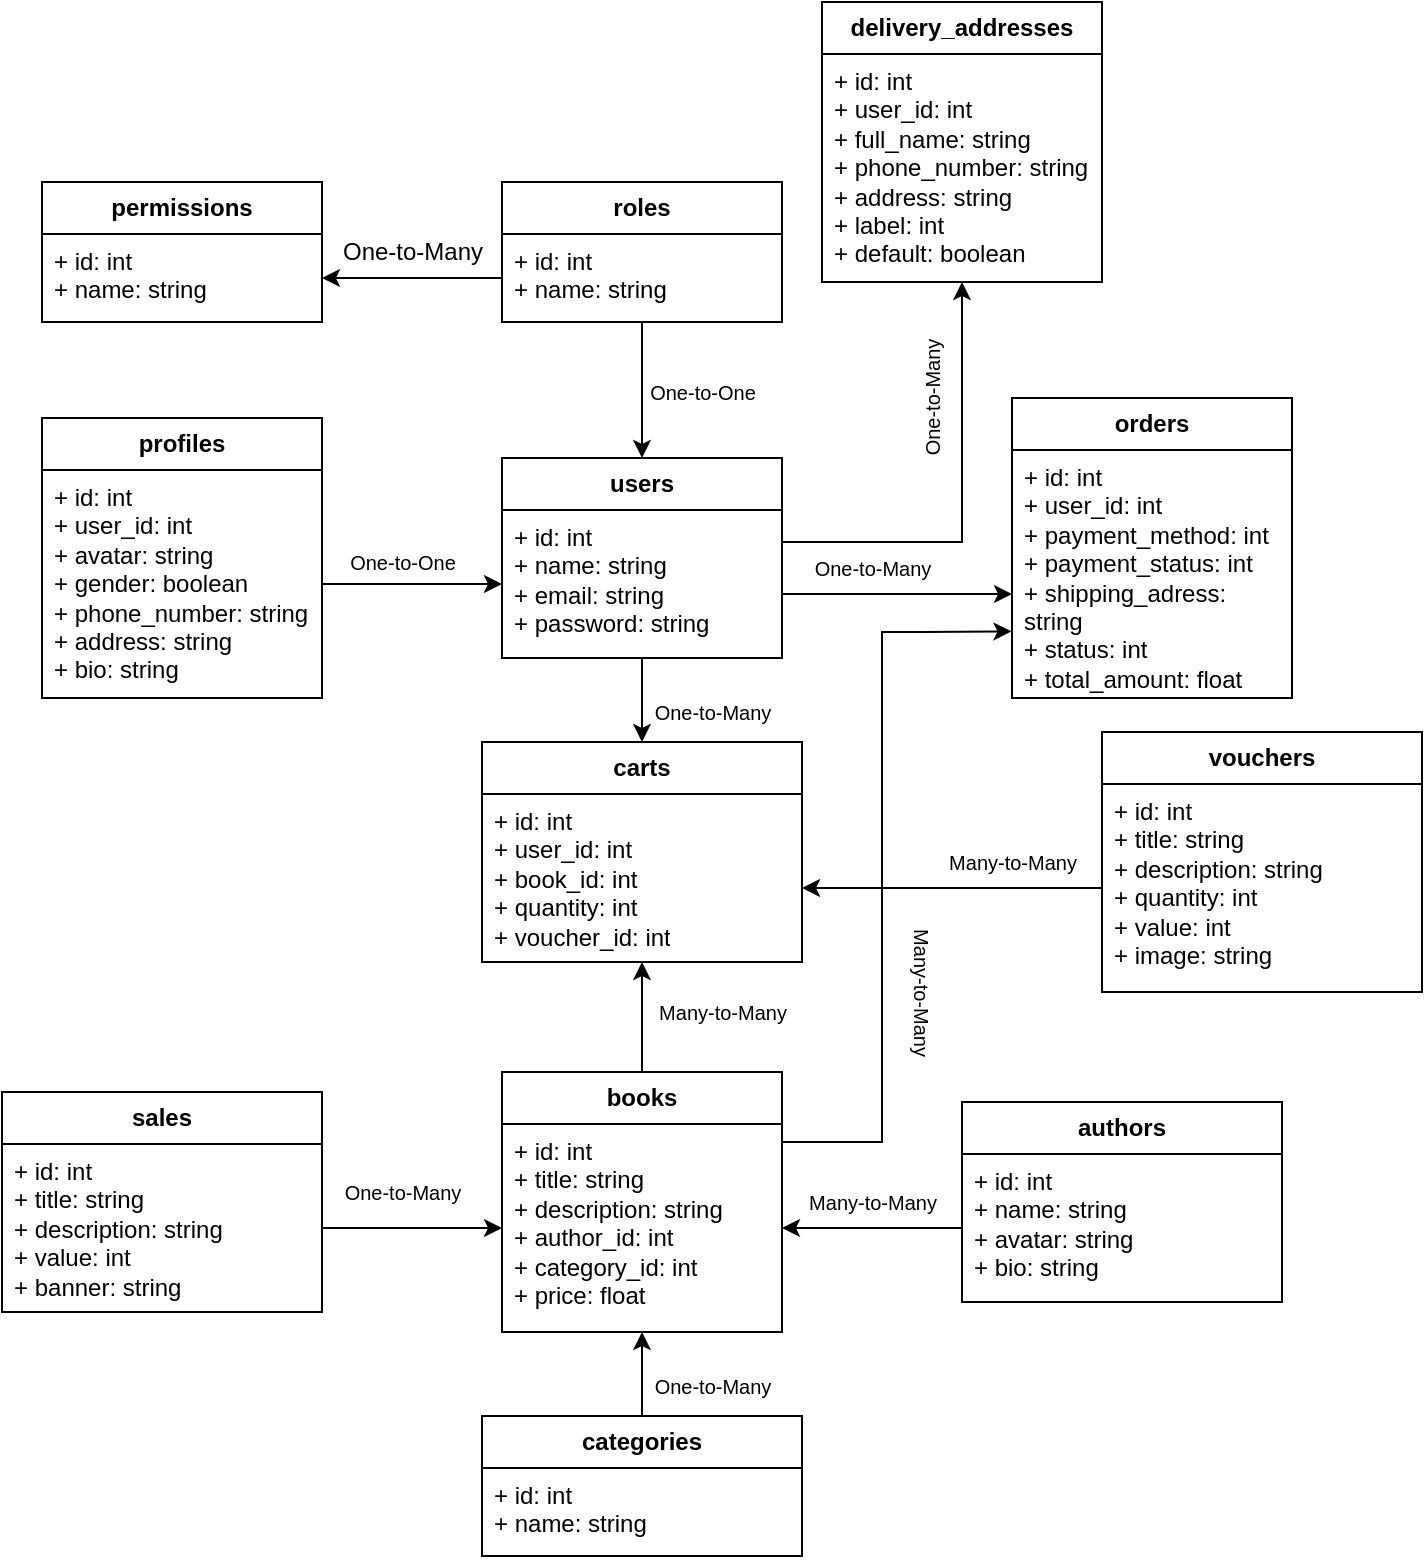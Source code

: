 <mxfile version="24.3.1" type="github">
  <diagram name="Trang-1" id="q1nApXIHh48X9Z10inhE">
    <mxGraphModel dx="212" dy="116" grid="1" gridSize="10" guides="1" tooltips="1" connect="1" arrows="1" fold="1" page="1" pageScale="1" pageWidth="1654" pageHeight="1169" math="0" shadow="0">
      <root>
        <mxCell id="0" />
        <mxCell id="1" parent="0" />
        <mxCell id="94nfI3XRYAJ-UsViNRin-1" value="&lt;b&gt;users&lt;/b&gt;" style="swimlane;fontStyle=0;childLayout=stackLayout;horizontal=1;startSize=26;fillColor=none;horizontalStack=0;resizeParent=1;resizeParentMax=0;resizeLast=0;collapsible=1;marginBottom=0;whiteSpace=wrap;html=1;" parent="1" vertex="1">
          <mxGeometry x="740" y="418" width="140" height="100" as="geometry">
            <mxRectangle x="110" y="70" width="70" height="30" as="alternateBounds" />
          </mxGeometry>
        </mxCell>
        <mxCell id="94nfI3XRYAJ-UsViNRin-3" value="&lt;div&gt;+ id: int&lt;/div&gt;&lt;div&gt;+ name: string&lt;/div&gt;+ email: string&lt;div&gt;+ password: string&lt;/div&gt;" style="text;strokeColor=none;fillColor=none;align=left;verticalAlign=top;spacingLeft=4;spacingRight=4;overflow=hidden;rotatable=0;points=[[0,0.5],[1,0.5]];portConstraint=eastwest;whiteSpace=wrap;html=1;" parent="94nfI3XRYAJ-UsViNRin-1" vertex="1">
          <mxGeometry y="26" width="140" height="74" as="geometry" />
        </mxCell>
        <mxCell id="94nfI3XRYAJ-UsViNRin-6" value="&lt;b&gt;profiles&lt;/b&gt;" style="swimlane;fontStyle=0;childLayout=stackLayout;horizontal=1;startSize=26;fillColor=none;horizontalStack=0;resizeParent=1;resizeParentMax=0;resizeLast=0;collapsible=1;marginBottom=0;whiteSpace=wrap;html=1;" parent="1" vertex="1">
          <mxGeometry x="510" y="398" width="140" height="140" as="geometry">
            <mxRectangle x="110" y="70" width="70" height="30" as="alternateBounds" />
          </mxGeometry>
        </mxCell>
        <mxCell id="94nfI3XRYAJ-UsViNRin-7" value="&lt;div&gt;+ id: int&lt;/div&gt;&lt;div&gt;+ user_id: int&lt;/div&gt;&lt;div&gt;+ avatar: string&lt;/div&gt;&lt;div&gt;+ gender: boolean&lt;/div&gt;&lt;div&gt;+ phone_number: string&lt;/div&gt;&lt;div&gt;+ address: string&lt;/div&gt;+ bio: string" style="text;strokeColor=none;fillColor=none;align=left;verticalAlign=top;spacingLeft=4;spacingRight=4;overflow=hidden;rotatable=0;points=[[0,0.5],[1,0.5]];portConstraint=eastwest;whiteSpace=wrap;html=1;" parent="94nfI3XRYAJ-UsViNRin-6" vertex="1">
          <mxGeometry y="26" width="140" height="114" as="geometry" />
        </mxCell>
        <mxCell id="94nfI3XRYAJ-UsViNRin-9" value="One-to-One" style="text;html=1;align=center;verticalAlign=middle;resizable=0;points=[];autosize=1;strokeColor=none;fillColor=none;fontSize=10;" parent="1" vertex="1">
          <mxGeometry x="650" y="455" width="80" height="30" as="geometry" />
        </mxCell>
        <mxCell id="94nfI3XRYAJ-UsViNRin-10" value="&lt;b&gt;roles&lt;/b&gt;" style="swimlane;fontStyle=0;childLayout=stackLayout;horizontal=1;startSize=26;fillColor=none;horizontalStack=0;resizeParent=1;resizeParentMax=0;resizeLast=0;collapsible=1;marginBottom=0;whiteSpace=wrap;html=1;" parent="1" vertex="1">
          <mxGeometry x="740" y="280" width="140" height="70" as="geometry">
            <mxRectangle x="110" y="70" width="70" height="30" as="alternateBounds" />
          </mxGeometry>
        </mxCell>
        <mxCell id="94nfI3XRYAJ-UsViNRin-11" value="&lt;div&gt;+ id: int&lt;/div&gt;&lt;div&gt;+ name: string&lt;/div&gt;" style="text;strokeColor=none;fillColor=none;align=left;verticalAlign=top;spacingLeft=4;spacingRight=4;overflow=hidden;rotatable=0;points=[[0,0.5],[1,0.5]];portConstraint=eastwest;whiteSpace=wrap;html=1;" parent="94nfI3XRYAJ-UsViNRin-10" vertex="1">
          <mxGeometry y="26" width="140" height="44" as="geometry" />
        </mxCell>
        <mxCell id="94nfI3XRYAJ-UsViNRin-13" value="One-to-One" style="text;html=1;align=center;verticalAlign=middle;resizable=0;points=[];autosize=1;strokeColor=none;fillColor=none;fontSize=10;" parent="1" vertex="1">
          <mxGeometry x="800" y="370" width="80" height="30" as="geometry" />
        </mxCell>
        <mxCell id="94nfI3XRYAJ-UsViNRin-24" value="" style="edgeStyle=orthogonalEdgeStyle;rounded=0;orthogonalLoop=1;jettySize=auto;html=1;exitX=0.5;exitY=0;exitDx=0;exitDy=0;" parent="1" source="94nfI3XRYAJ-UsViNRin-22" target="94nfI3XRYAJ-UsViNRin-14" edge="1">
          <mxGeometry relative="1" as="geometry">
            <Array as="points" />
          </mxGeometry>
        </mxCell>
        <mxCell id="94nfI3XRYAJ-UsViNRin-33" value="" style="edgeStyle=orthogonalEdgeStyle;rounded=0;orthogonalLoop=1;jettySize=auto;html=1;" parent="1" source="94nfI3XRYAJ-UsViNRin-14" target="94nfI3XRYAJ-UsViNRin-27" edge="1">
          <mxGeometry relative="1" as="geometry">
            <Array as="points">
              <mxPoint x="810" y="640" />
              <mxPoint x="810" y="640" />
            </Array>
          </mxGeometry>
        </mxCell>
        <mxCell id="94nfI3XRYAJ-UsViNRin-14" value="&lt;b&gt;books&lt;/b&gt;" style="swimlane;fontStyle=0;childLayout=stackLayout;horizontal=1;startSize=26;fillColor=none;horizontalStack=0;resizeParent=1;resizeParentMax=0;resizeLast=0;collapsible=1;marginBottom=0;whiteSpace=wrap;html=1;" parent="1" vertex="1">
          <mxGeometry x="740" y="725" width="140" height="130" as="geometry">
            <mxRectangle x="110" y="70" width="70" height="30" as="alternateBounds" />
          </mxGeometry>
        </mxCell>
        <mxCell id="94nfI3XRYAJ-UsViNRin-15" value="&lt;div&gt;+ id: int&lt;/div&gt;&lt;div&gt;+ title: string&lt;/div&gt;+ description: string&lt;div&gt;+ author_id: int&lt;/div&gt;&lt;div&gt;+ category_id: int&lt;/div&gt;&lt;div&gt;+ price: float&lt;/div&gt;" style="text;strokeColor=none;fillColor=none;align=left;verticalAlign=top;spacingLeft=4;spacingRight=4;overflow=hidden;rotatable=0;points=[[0,0.5],[1,0.5]];portConstraint=eastwest;whiteSpace=wrap;html=1;" parent="94nfI3XRYAJ-UsViNRin-14" vertex="1">
          <mxGeometry y="26" width="140" height="104" as="geometry" />
        </mxCell>
        <mxCell id="94nfI3XRYAJ-UsViNRin-18" value="&lt;b&gt;authors&lt;/b&gt;" style="swimlane;fontStyle=0;childLayout=stackLayout;horizontal=1;startSize=26;fillColor=none;horizontalStack=0;resizeParent=1;resizeParentMax=0;resizeLast=0;collapsible=1;marginBottom=0;whiteSpace=wrap;html=1;" parent="1" vertex="1">
          <mxGeometry x="970" y="740" width="160" height="100" as="geometry">
            <mxRectangle x="110" y="70" width="70" height="30" as="alternateBounds" />
          </mxGeometry>
        </mxCell>
        <mxCell id="94nfI3XRYAJ-UsViNRin-19" value="&lt;div&gt;+ id: int&lt;/div&gt;&lt;div&gt;+ name: string&lt;/div&gt;+ avatar: string&lt;div&gt;+ bio: string&lt;/div&gt;" style="text;strokeColor=none;fillColor=none;align=left;verticalAlign=top;spacingLeft=4;spacingRight=4;overflow=hidden;rotatable=0;points=[[0,0.5],[1,0.5]];portConstraint=eastwest;whiteSpace=wrap;html=1;" parent="94nfI3XRYAJ-UsViNRin-18" vertex="1">
          <mxGeometry y="26" width="160" height="74" as="geometry" />
        </mxCell>
        <mxCell id="94nfI3XRYAJ-UsViNRin-21" value="Many-to-Many" style="text;html=1;align=center;verticalAlign=middle;resizable=0;points=[];autosize=1;strokeColor=none;fillColor=none;fontSize=10;" parent="1" vertex="1">
          <mxGeometry x="880" y="775" width="90" height="30" as="geometry" />
        </mxCell>
        <mxCell id="94nfI3XRYAJ-UsViNRin-22" value="&lt;b&gt;categories&lt;/b&gt;" style="swimlane;fontStyle=0;childLayout=stackLayout;horizontal=1;startSize=26;fillColor=none;horizontalStack=0;resizeParent=1;resizeParentMax=0;resizeLast=0;collapsible=1;marginBottom=0;whiteSpace=wrap;html=1;" parent="1" vertex="1">
          <mxGeometry x="730" y="897" width="160" height="70" as="geometry">
            <mxRectangle x="110" y="70" width="70" height="30" as="alternateBounds" />
          </mxGeometry>
        </mxCell>
        <mxCell id="94nfI3XRYAJ-UsViNRin-23" value="&lt;div&gt;+ id: int&lt;/div&gt;&lt;div&gt;+ name: string&lt;/div&gt;" style="text;strokeColor=none;fillColor=none;align=left;verticalAlign=top;spacingLeft=4;spacingRight=4;overflow=hidden;rotatable=0;points=[[0,0.5],[1,0.5]];portConstraint=eastwest;whiteSpace=wrap;html=1;" parent="94nfI3XRYAJ-UsViNRin-22" vertex="1">
          <mxGeometry y="26" width="160" height="44" as="geometry" />
        </mxCell>
        <mxCell id="94nfI3XRYAJ-UsViNRin-25" value="One-to-Many" style="text;html=1;align=center;verticalAlign=middle;resizable=0;points=[];autosize=1;strokeColor=none;fillColor=none;fontSize=10;" parent="1" vertex="1">
          <mxGeometry x="805" y="867" width="80" height="30" as="geometry" />
        </mxCell>
        <mxCell id="94nfI3XRYAJ-UsViNRin-26" value="&lt;b&gt;carts&lt;/b&gt;" style="swimlane;fontStyle=0;childLayout=stackLayout;horizontal=1;startSize=26;fillColor=none;horizontalStack=0;resizeParent=1;resizeParentMax=0;resizeLast=0;collapsible=1;marginBottom=0;whiteSpace=wrap;html=1;" parent="1" vertex="1">
          <mxGeometry x="730" y="560" width="160" height="110" as="geometry">
            <mxRectangle x="110" y="70" width="70" height="30" as="alternateBounds" />
          </mxGeometry>
        </mxCell>
        <mxCell id="94nfI3XRYAJ-UsViNRin-27" value="&lt;div&gt;+ id: int&lt;/div&gt;&lt;div&gt;+ user_id: int&lt;/div&gt;+ book_id: int&lt;div&gt;+ quantity: int&lt;/div&gt;&lt;div&gt;+ voucher_id: int&lt;/div&gt;" style="text;strokeColor=none;fillColor=none;align=left;verticalAlign=top;spacingLeft=4;spacingRight=4;overflow=hidden;rotatable=0;points=[[0,0.5],[1,0.5]];portConstraint=eastwest;whiteSpace=wrap;html=1;" parent="94nfI3XRYAJ-UsViNRin-26" vertex="1">
          <mxGeometry y="26" width="160" height="84" as="geometry" />
        </mxCell>
        <mxCell id="94nfI3XRYAJ-UsViNRin-28" value="" style="edgeStyle=orthogonalEdgeStyle;rounded=0;orthogonalLoop=1;jettySize=auto;html=1;" parent="1" source="94nfI3XRYAJ-UsViNRin-11" target="94nfI3XRYAJ-UsViNRin-1" edge="1">
          <mxGeometry relative="1" as="geometry">
            <Array as="points">
              <mxPoint x="810" y="360" />
              <mxPoint x="810" y="360" />
            </Array>
          </mxGeometry>
        </mxCell>
        <mxCell id="94nfI3XRYAJ-UsViNRin-31" value="" style="edgeStyle=orthogonalEdgeStyle;rounded=0;orthogonalLoop=1;jettySize=auto;html=1;" parent="1" source="94nfI3XRYAJ-UsViNRin-3" target="94nfI3XRYAJ-UsViNRin-26" edge="1">
          <mxGeometry relative="1" as="geometry">
            <Array as="points">
              <mxPoint x="810" y="500" />
              <mxPoint x="810" y="500" />
            </Array>
          </mxGeometry>
        </mxCell>
        <mxCell id="94nfI3XRYAJ-UsViNRin-32" value="One-to-Many" style="text;html=1;align=center;verticalAlign=middle;resizable=0;points=[];autosize=1;strokeColor=none;fillColor=none;fontSize=10;" parent="1" vertex="1">
          <mxGeometry x="805" y="530" width="80" height="30" as="geometry" />
        </mxCell>
        <mxCell id="94nfI3XRYAJ-UsViNRin-34" value="Many-to-Many" style="text;html=1;align=center;verticalAlign=middle;resizable=0;points=[];autosize=1;strokeColor=none;fillColor=none;fontSize=10;" parent="1" vertex="1">
          <mxGeometry x="805" y="680" width="90" height="30" as="geometry" />
        </mxCell>
        <mxCell id="94nfI3XRYAJ-UsViNRin-35" value="&lt;b&gt;orders&lt;/b&gt;" style="swimlane;fontStyle=0;childLayout=stackLayout;horizontal=1;startSize=26;fillColor=none;horizontalStack=0;resizeParent=1;resizeParentMax=0;resizeLast=0;collapsible=1;marginBottom=0;whiteSpace=wrap;html=1;" parent="1" vertex="1">
          <mxGeometry x="995" y="388" width="140" height="150" as="geometry">
            <mxRectangle x="110" y="70" width="70" height="30" as="alternateBounds" />
          </mxGeometry>
        </mxCell>
        <mxCell id="94nfI3XRYAJ-UsViNRin-36" value="&lt;div&gt;+ id: int&lt;/div&gt;&lt;div&gt;+ user_id: int&lt;/div&gt;&lt;div&gt;+ payment_method: int&lt;/div&gt;&lt;div&gt;+ payment_status: int&lt;/div&gt;+ shipping_adress: string&lt;div&gt;&lt;div&gt;+ status: int&lt;/div&gt;&lt;/div&gt;&lt;div&gt;+ total_amount: float&lt;/div&gt;" style="text;strokeColor=none;fillColor=none;align=left;verticalAlign=top;spacingLeft=4;spacingRight=4;overflow=hidden;rotatable=0;points=[[0,0.5],[1,0.5]];portConstraint=eastwest;whiteSpace=wrap;html=1;" parent="94nfI3XRYAJ-UsViNRin-35" vertex="1">
          <mxGeometry y="26" width="140" height="124" as="geometry" />
        </mxCell>
        <mxCell id="Ea-H5xVvMkc4Q4fPX0zV-1" value="" style="edgeStyle=orthogonalEdgeStyle;rounded=0;orthogonalLoop=1;jettySize=auto;html=1;entryX=0;entryY=0.5;entryDx=0;entryDy=0;" parent="1" source="94nfI3XRYAJ-UsViNRin-7" target="94nfI3XRYAJ-UsViNRin-3" edge="1">
          <mxGeometry relative="1" as="geometry" />
        </mxCell>
        <mxCell id="Ea-H5xVvMkc4Q4fPX0zV-2" value="&lt;b&gt;vouchers&lt;/b&gt;" style="swimlane;fontStyle=0;childLayout=stackLayout;horizontal=1;startSize=26;fillColor=none;horizontalStack=0;resizeParent=1;resizeParentMax=0;resizeLast=0;collapsible=1;marginBottom=0;whiteSpace=wrap;html=1;" parent="1" vertex="1">
          <mxGeometry x="1040" y="555" width="160" height="130" as="geometry">
            <mxRectangle x="110" y="70" width="70" height="30" as="alternateBounds" />
          </mxGeometry>
        </mxCell>
        <mxCell id="Ea-H5xVvMkc4Q4fPX0zV-3" value="&lt;div&gt;+ id: int&lt;/div&gt;&lt;div&gt;+ title: string&lt;/div&gt;+ description: string&lt;div&gt;+ quantity: int&lt;/div&gt;&lt;div&gt;+ value: int&lt;/div&gt;&lt;div&gt;+ image: string&lt;/div&gt;" style="text;strokeColor=none;fillColor=none;align=left;verticalAlign=top;spacingLeft=4;spacingRight=4;overflow=hidden;rotatable=0;points=[[0,0.5],[1,0.5]];portConstraint=eastwest;whiteSpace=wrap;html=1;" parent="Ea-H5xVvMkc4Q4fPX0zV-2" vertex="1">
          <mxGeometry y="26" width="160" height="104" as="geometry" />
        </mxCell>
        <mxCell id="Ea-H5xVvMkc4Q4fPX0zV-4" value="" style="edgeStyle=orthogonalEdgeStyle;rounded=0;orthogonalLoop=1;jettySize=auto;html=1;" parent="1" source="Ea-H5xVvMkc4Q4fPX0zV-3" edge="1">
          <mxGeometry relative="1" as="geometry">
            <mxPoint x="890" y="633" as="targetPoint" />
          </mxGeometry>
        </mxCell>
        <mxCell id="Ea-H5xVvMkc4Q4fPX0zV-5" value="Many-to-Many" style="text;html=1;align=center;verticalAlign=middle;resizable=0;points=[];autosize=1;strokeColor=none;fillColor=none;fontSize=10;" parent="1" vertex="1">
          <mxGeometry x="950" y="605" width="90" height="30" as="geometry" />
        </mxCell>
        <mxCell id="Ea-H5xVvMkc4Q4fPX0zV-7" value="One-to-Many" style="text;html=1;align=center;verticalAlign=middle;resizable=0;points=[];autosize=1;strokeColor=none;fillColor=none;fontSize=10;" parent="1" vertex="1">
          <mxGeometry x="885" y="458" width="80" height="30" as="geometry" />
        </mxCell>
        <mxCell id="Ea-H5xVvMkc4Q4fPX0zV-8" value="&lt;b&gt;sales&lt;/b&gt;" style="swimlane;fontStyle=0;childLayout=stackLayout;horizontal=1;startSize=26;fillColor=none;horizontalStack=0;resizeParent=1;resizeParentMax=0;resizeLast=0;collapsible=1;marginBottom=0;whiteSpace=wrap;html=1;" parent="1" vertex="1">
          <mxGeometry x="490" y="735" width="160" height="110" as="geometry">
            <mxRectangle x="110" y="70" width="70" height="30" as="alternateBounds" />
          </mxGeometry>
        </mxCell>
        <mxCell id="Ea-H5xVvMkc4Q4fPX0zV-9" value="&lt;div&gt;+ id: int&lt;/div&gt;&lt;div&gt;&lt;/div&gt;&lt;div&gt;&lt;div&gt;+ title: string&lt;/div&gt;+ description: string&lt;/div&gt;&lt;div&gt;+ value: int&lt;/div&gt;&lt;div&gt;+ banner: string&lt;/div&gt;" style="text;strokeColor=none;fillColor=none;align=left;verticalAlign=top;spacingLeft=4;spacingRight=4;overflow=hidden;rotatable=0;points=[[0,0.5],[1,0.5]];portConstraint=eastwest;whiteSpace=wrap;html=1;" parent="Ea-H5xVvMkc4Q4fPX0zV-8" vertex="1">
          <mxGeometry y="26" width="160" height="84" as="geometry" />
        </mxCell>
        <mxCell id="Ea-H5xVvMkc4Q4fPX0zV-10" value="" style="edgeStyle=orthogonalEdgeStyle;rounded=0;orthogonalLoop=1;jettySize=auto;html=1;" parent="1" source="Ea-H5xVvMkc4Q4fPX0zV-9" target="94nfI3XRYAJ-UsViNRin-15" edge="1">
          <mxGeometry relative="1" as="geometry" />
        </mxCell>
        <mxCell id="Ea-H5xVvMkc4Q4fPX0zV-11" value="One-to-Many" style="text;html=1;align=center;verticalAlign=middle;resizable=0;points=[];autosize=1;strokeColor=none;fillColor=none;fontSize=10;" parent="1" vertex="1">
          <mxGeometry x="650" y="770" width="80" height="30" as="geometry" />
        </mxCell>
        <mxCell id="oJdNwzSTmD6IqSpGxCtY-3" value="" style="endArrow=classic;html=1;rounded=0;entryX=-0.002;entryY=0.731;entryDx=0;entryDy=0;entryPerimeter=0;" parent="1" edge="1" target="94nfI3XRYAJ-UsViNRin-36">
          <mxGeometry width="50" height="50" relative="1" as="geometry">
            <mxPoint x="880" y="760" as="sourcePoint" />
            <mxPoint x="1068.32" y="505.924" as="targetPoint" />
            <Array as="points">
              <mxPoint x="930" y="760" />
              <mxPoint x="930" y="505" />
              <mxPoint x="949.44" y="505" />
            </Array>
          </mxGeometry>
        </mxCell>
        <mxCell id="oJdNwzSTmD6IqSpGxCtY-5" value="Many-to-Many" style="text;html=1;align=center;verticalAlign=middle;resizable=0;points=[];autosize=1;strokeColor=none;fillColor=none;fontSize=10;rotation=90;" parent="1" vertex="1">
          <mxGeometry x="905" y="670" width="90" height="30" as="geometry" />
        </mxCell>
        <mxCell id="94nfI3XRYAJ-UsViNRin-20" value="" style="edgeStyle=orthogonalEdgeStyle;rounded=0;orthogonalLoop=1;jettySize=auto;html=1;" parent="1" source="94nfI3XRYAJ-UsViNRin-19" target="94nfI3XRYAJ-UsViNRin-15" edge="1">
          <mxGeometry relative="1" as="geometry" />
        </mxCell>
        <mxCell id="Ea-H5xVvMkc4Q4fPX0zV-6" value="" style="edgeStyle=orthogonalEdgeStyle;rounded=0;orthogonalLoop=1;jettySize=auto;html=1;" parent="1" source="94nfI3XRYAJ-UsViNRin-3" target="94nfI3XRYAJ-UsViNRin-36" edge="1">
          <mxGeometry relative="1" as="geometry">
            <Array as="points">
              <mxPoint x="950" y="486" />
              <mxPoint x="950" y="486" />
            </Array>
          </mxGeometry>
        </mxCell>
        <mxCell id="oJdNwzSTmD6IqSpGxCtY-7" value="&lt;b&gt;permissions&lt;/b&gt;" style="swimlane;fontStyle=0;childLayout=stackLayout;horizontal=1;startSize=26;fillColor=none;horizontalStack=0;resizeParent=1;resizeParentMax=0;resizeLast=0;collapsible=1;marginBottom=0;whiteSpace=wrap;html=1;" parent="1" vertex="1">
          <mxGeometry x="510" y="280" width="140" height="70" as="geometry">
            <mxRectangle x="110" y="70" width="70" height="30" as="alternateBounds" />
          </mxGeometry>
        </mxCell>
        <mxCell id="oJdNwzSTmD6IqSpGxCtY-8" value="&lt;div&gt;+ id: int&lt;/div&gt;&lt;div&gt;+ name: string&lt;/div&gt;" style="text;strokeColor=none;fillColor=none;align=left;verticalAlign=top;spacingLeft=4;spacingRight=4;overflow=hidden;rotatable=0;points=[[0,0.5],[1,0.5]];portConstraint=eastwest;whiteSpace=wrap;html=1;" parent="oJdNwzSTmD6IqSpGxCtY-7" vertex="1">
          <mxGeometry y="26" width="140" height="44" as="geometry" />
        </mxCell>
        <mxCell id="oJdNwzSTmD6IqSpGxCtY-10" value="One-to-Many" style="text;html=1;align=center;verticalAlign=middle;resizable=0;points=[];autosize=1;strokeColor=none;fillColor=none;" parent="1" vertex="1">
          <mxGeometry x="650" y="300" width="90" height="30" as="geometry" />
        </mxCell>
        <mxCell id="LGpTEHkHDpueWYcL2o_f-1" value="&lt;b&gt;delivery_addresses&lt;/b&gt;" style="swimlane;fontStyle=0;childLayout=stackLayout;horizontal=1;startSize=26;fillColor=none;horizontalStack=0;resizeParent=1;resizeParentMax=0;resizeLast=0;collapsible=1;marginBottom=0;whiteSpace=wrap;html=1;" vertex="1" parent="1">
          <mxGeometry x="900" y="190" width="140" height="140" as="geometry">
            <mxRectangle x="110" y="70" width="70" height="30" as="alternateBounds" />
          </mxGeometry>
        </mxCell>
        <mxCell id="LGpTEHkHDpueWYcL2o_f-2" value="&lt;div&gt;+ id: int&lt;/div&gt;&lt;div&gt;+ user_id: int&lt;/div&gt;&lt;div&gt;+ full_name: string&lt;/div&gt;&lt;div&gt;+ phone_number: string&lt;/div&gt;&lt;div&gt;+ address: string&lt;/div&gt;&lt;div&gt;+ label: int&lt;br&gt;+ default: boolean&lt;/div&gt;" style="text;strokeColor=none;fillColor=none;align=left;verticalAlign=top;spacingLeft=4;spacingRight=4;overflow=hidden;rotatable=0;points=[[0,0.5],[1,0.5]];portConstraint=eastwest;whiteSpace=wrap;html=1;" vertex="1" parent="LGpTEHkHDpueWYcL2o_f-1">
          <mxGeometry y="26" width="140" height="114" as="geometry" />
        </mxCell>
        <mxCell id="LGpTEHkHDpueWYcL2o_f-3" value="" style="endArrow=classic;html=1;rounded=0;" edge="1" parent="1">
          <mxGeometry width="50" height="50" relative="1" as="geometry">
            <mxPoint x="880" y="460" as="sourcePoint" />
            <mxPoint x="970" y="330" as="targetPoint" />
            <Array as="points">
              <mxPoint x="970" y="460" />
            </Array>
          </mxGeometry>
        </mxCell>
        <mxCell id="LGpTEHkHDpueWYcL2o_f-4" value="One-to-Many" style="text;html=1;align=center;verticalAlign=middle;resizable=0;points=[];autosize=1;strokeColor=none;fillColor=none;fontSize=10;rotation=270;" vertex="1" parent="1">
          <mxGeometry x="915" y="373" width="80" height="30" as="geometry" />
        </mxCell>
        <mxCell id="oJdNwzSTmD6IqSpGxCtY-9" value="" style="edgeStyle=orthogonalEdgeStyle;rounded=0;orthogonalLoop=1;jettySize=auto;html=1;" parent="1" source="94nfI3XRYAJ-UsViNRin-11" target="oJdNwzSTmD6IqSpGxCtY-8" edge="1">
          <mxGeometry relative="1" as="geometry" />
        </mxCell>
      </root>
    </mxGraphModel>
  </diagram>
</mxfile>
